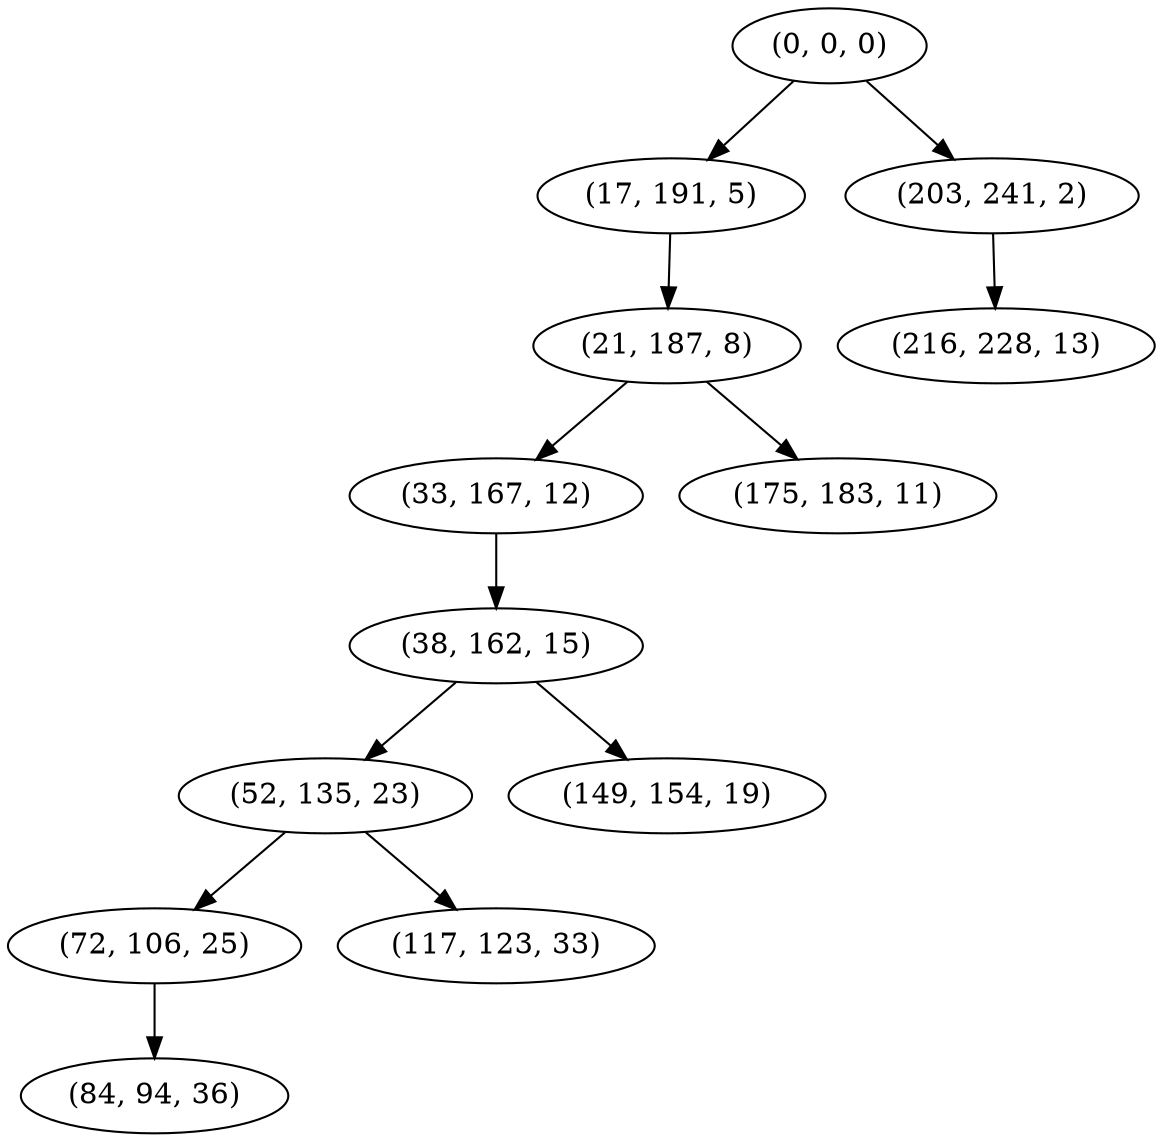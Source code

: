 digraph tree {
    "(0, 0, 0)";
    "(17, 191, 5)";
    "(21, 187, 8)";
    "(33, 167, 12)";
    "(38, 162, 15)";
    "(52, 135, 23)";
    "(72, 106, 25)";
    "(84, 94, 36)";
    "(117, 123, 33)";
    "(149, 154, 19)";
    "(175, 183, 11)";
    "(203, 241, 2)";
    "(216, 228, 13)";
    "(0, 0, 0)" -> "(17, 191, 5)";
    "(0, 0, 0)" -> "(203, 241, 2)";
    "(17, 191, 5)" -> "(21, 187, 8)";
    "(21, 187, 8)" -> "(33, 167, 12)";
    "(21, 187, 8)" -> "(175, 183, 11)";
    "(33, 167, 12)" -> "(38, 162, 15)";
    "(38, 162, 15)" -> "(52, 135, 23)";
    "(38, 162, 15)" -> "(149, 154, 19)";
    "(52, 135, 23)" -> "(72, 106, 25)";
    "(52, 135, 23)" -> "(117, 123, 33)";
    "(72, 106, 25)" -> "(84, 94, 36)";
    "(203, 241, 2)" -> "(216, 228, 13)";
}
